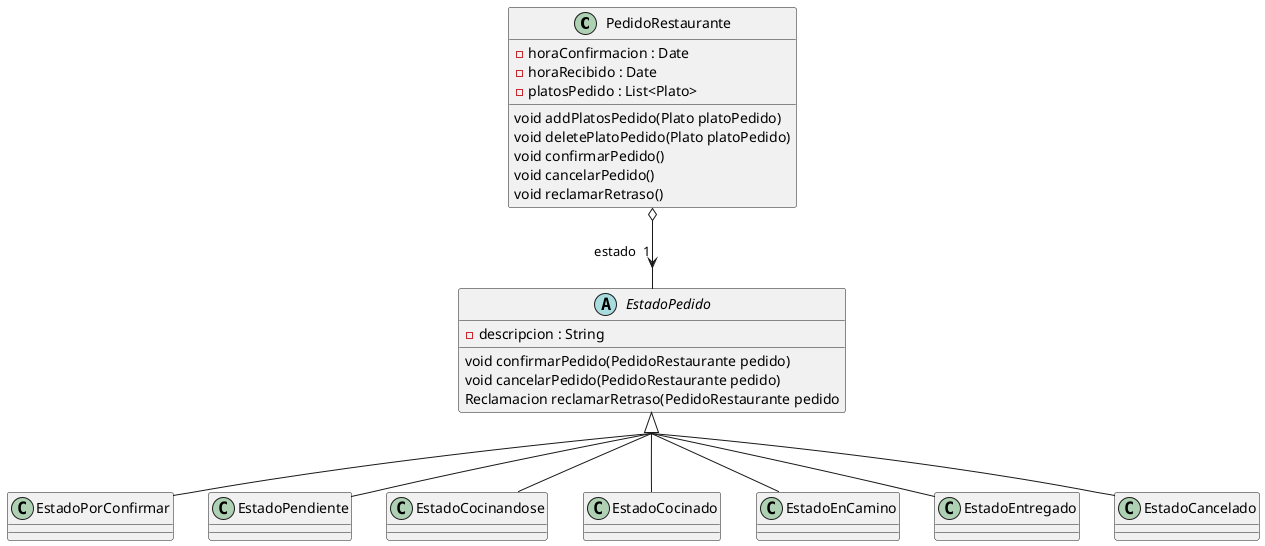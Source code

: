 @startuml
skinparam groupInheritance 3

class PedidoRestaurante{
    - horaConfirmacion : Date
    - horaRecibido : Date
    - platosPedido : List<Plato>
     void addPlatosPedido(Plato platoPedido)
     void deletePlatoPedido(Plato platoPedido)
     void confirmarPedido()
     void cancelarPedido()
     void reclamarRetraso()
}

abstract class EstadoPedido{
    - descripcion : String
    void confirmarPedido(PedidoRestaurante pedido)
    void cancelarPedido(PedidoRestaurante pedido)
    Reclamacion reclamarRetraso(PedidoRestaurante pedido
}

class EstadoPorConfirmar
class EstadoPendiente
class EstadoCocinandose
class EstadoCocinado
class EstadoEnCamino
class EstadoEntregado
class EstadoCancelado

EstadoPedido <|-- EstadoPorConfirmar
EstadoPedido <|-- EstadoPendiente
EstadoPedido <|-- EstadoCocinandose
EstadoPedido <|-- EstadoCocinado
EstadoPedido <|-- EstadoEnCamino
EstadoPedido <|-- EstadoEntregado
EstadoPedido <|-- EstadoCancelado

PedidoRestaurante o--> "estado  1" EstadoPedido



@enduml